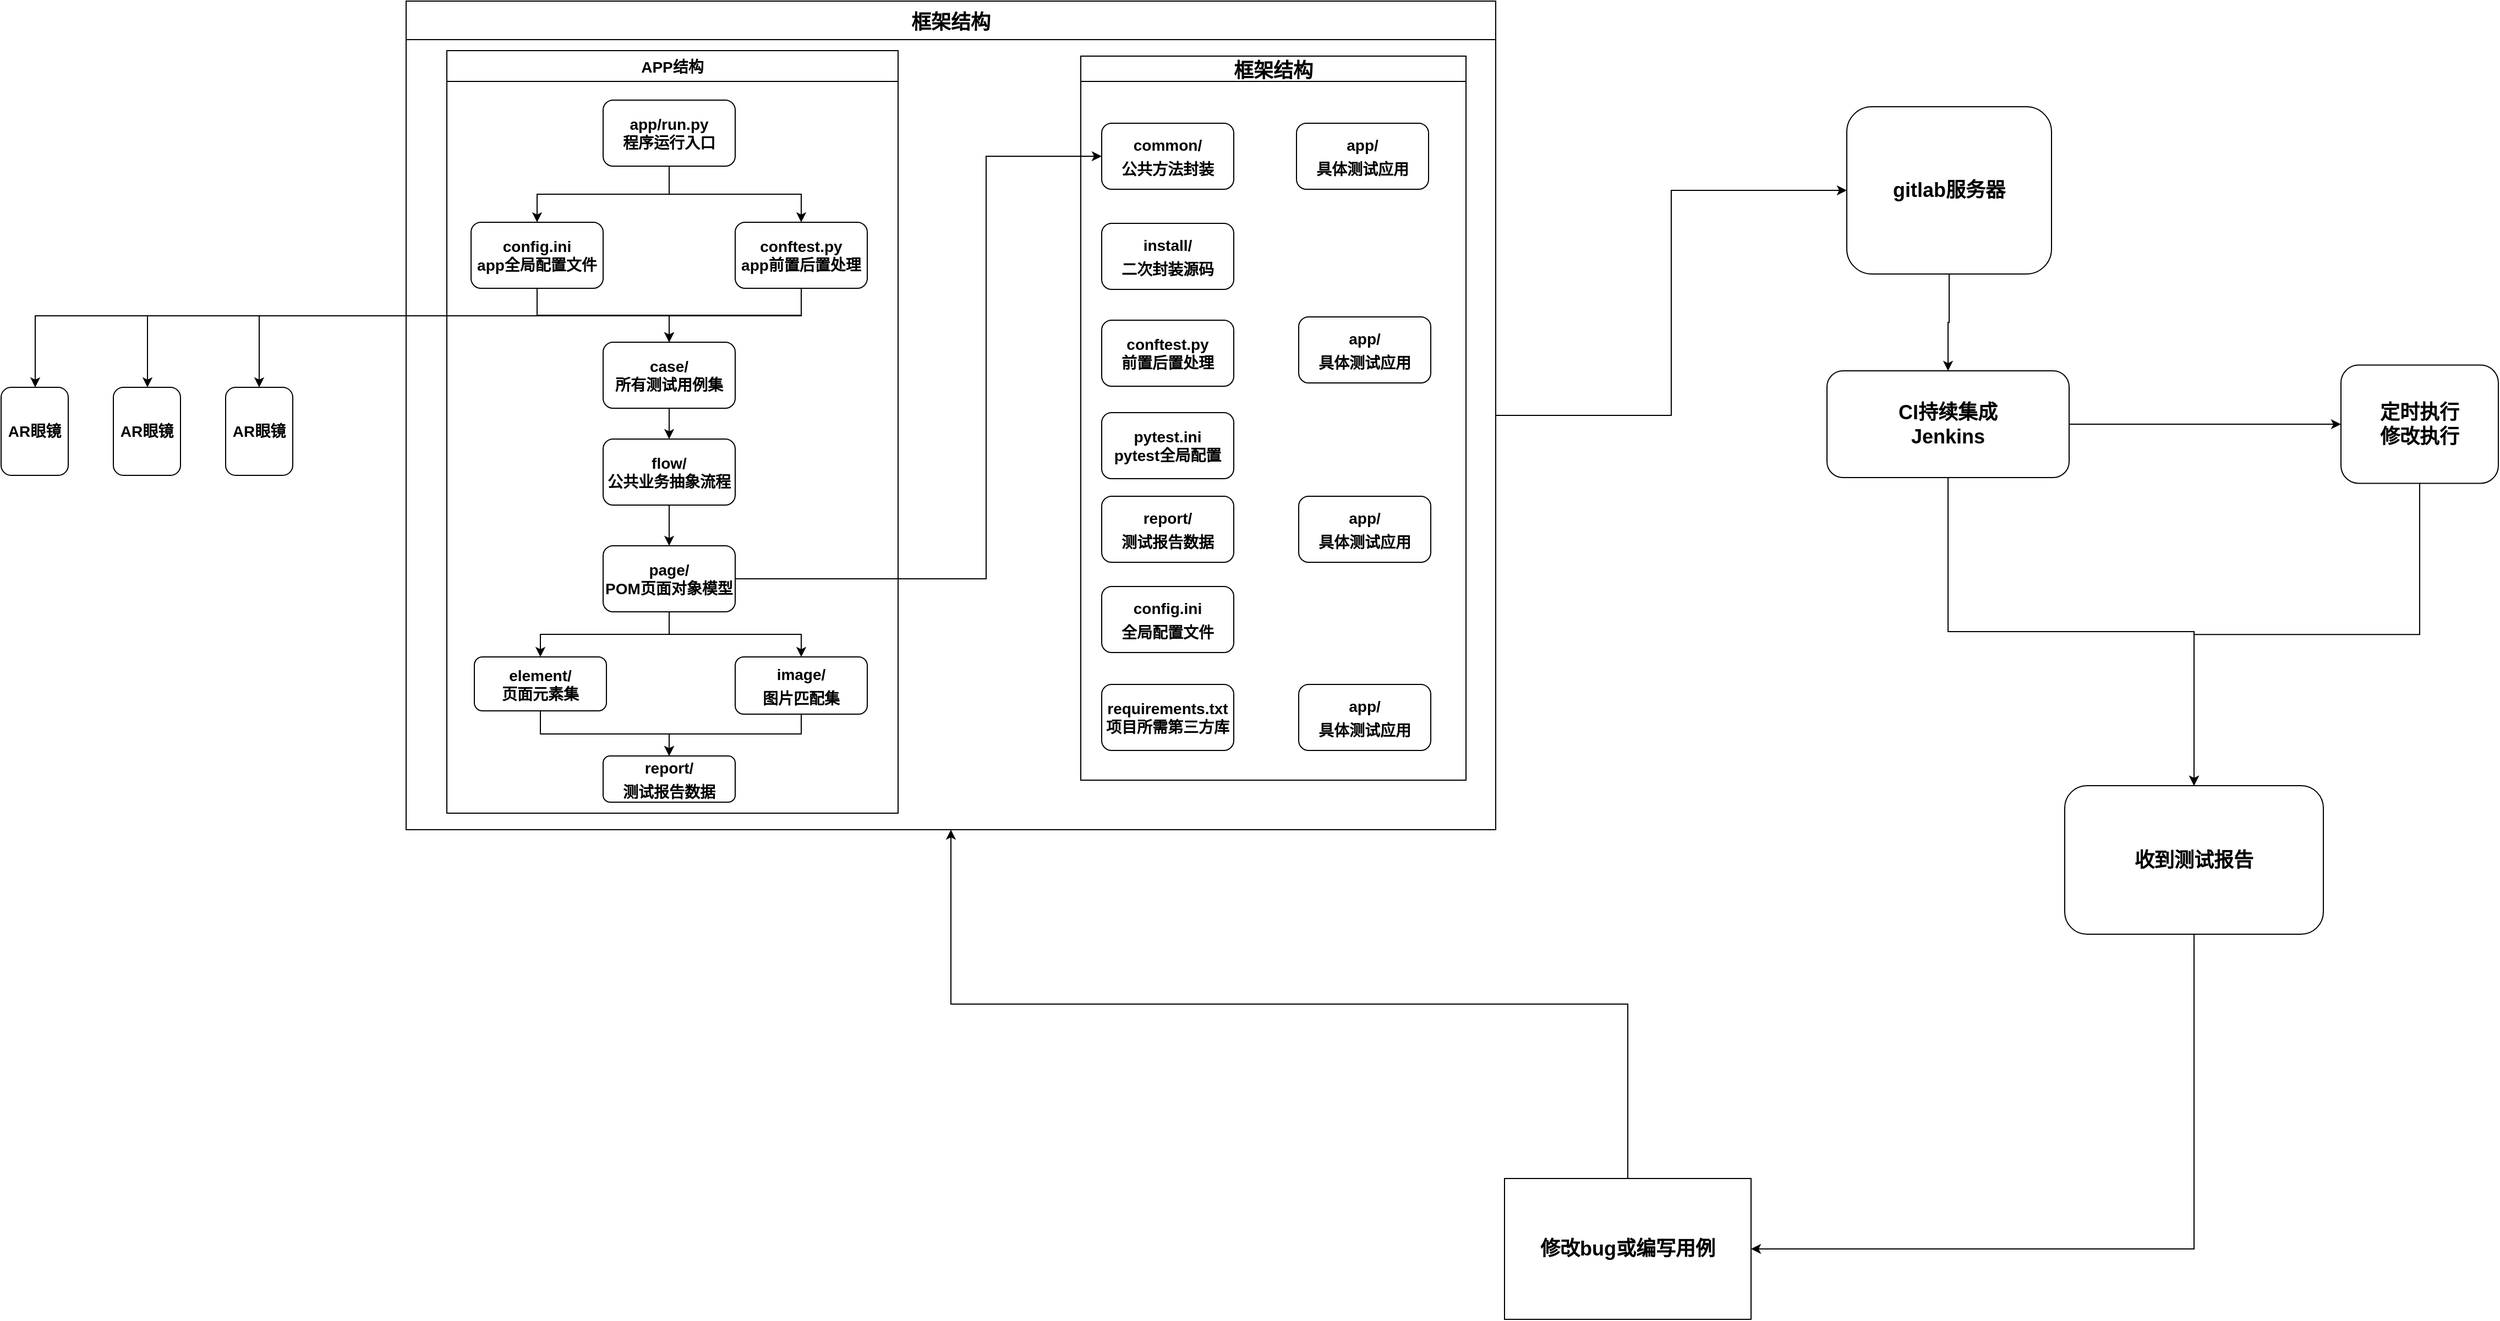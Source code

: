 <mxfile version="17.4.6" type="github">
  <diagram id="C5RBs43oDa-KdzZeNtuy" name="Page-1">
    <mxGraphModel dx="2557" dy="1225" grid="0" gridSize="10" guides="1" tooltips="1" connect="1" arrows="1" fold="1" page="1" pageScale="1" pageWidth="1169" pageHeight="1654" math="0" shadow="0">
      <root>
        <mxCell id="WIyWlLk6GJQsqaUBKTNV-0" />
        <mxCell id="WIyWlLk6GJQsqaUBKTNV-1" parent="WIyWlLk6GJQsqaUBKTNV-0" />
        <mxCell id="KldV-UdYdAW6FQme_F-Q-122" style="edgeStyle=orthogonalEdgeStyle;rounded=0;orthogonalLoop=1;jettySize=auto;html=1;exitX=1;exitY=0.5;exitDx=0;exitDy=0;entryX=0;entryY=0.5;entryDx=0;entryDy=0;fontSize=18;" parent="WIyWlLk6GJQsqaUBKTNV-1" source="KldV-UdYdAW6FQme_F-Q-83" target="KldV-UdYdAW6FQme_F-Q-121" edge="1">
          <mxGeometry relative="1" as="geometry" />
        </mxCell>
        <mxCell id="KldV-UdYdAW6FQme_F-Q-83" value="框架结构" style="swimlane;fontSize=18;startSize=35;" parent="WIyWlLk6GJQsqaUBKTNV-1" vertex="1">
          <mxGeometry x="419" y="35" width="990" height="753" as="geometry">
            <mxRectangle x="172" y="885" width="146" height="23" as="alternateBounds" />
          </mxGeometry>
        </mxCell>
        <mxCell id="KldV-UdYdAW6FQme_F-Q-85" value="框架结构" style="swimlane;fontSize=18;" parent="KldV-UdYdAW6FQme_F-Q-83" vertex="1">
          <mxGeometry x="613" y="50" width="350" height="658" as="geometry">
            <mxRectangle x="840" y="181" width="99" height="26" as="alternateBounds" />
          </mxGeometry>
        </mxCell>
        <mxCell id="KldV-UdYdAW6FQme_F-Q-86" value="&lt;font style=&quot;font-size: 14px&quot;&gt;&lt;b&gt;common/&lt;br&gt;公共方法封装&lt;/b&gt;&lt;/font&gt;" style="rounded=1;whiteSpace=wrap;html=1;fontSize=18;" parent="KldV-UdYdAW6FQme_F-Q-85" vertex="1">
          <mxGeometry x="19" y="61" width="120" height="60" as="geometry" />
        </mxCell>
        <mxCell id="KldV-UdYdAW6FQme_F-Q-87" value="&lt;b&gt;&lt;font style=&quot;font-size: 14px&quot;&gt;install/&lt;br&gt;二次封装源码&lt;/font&gt;&lt;/b&gt;" style="rounded=1;whiteSpace=wrap;html=1;fontSize=18;" parent="KldV-UdYdAW6FQme_F-Q-85" vertex="1">
          <mxGeometry x="19" y="152" width="120" height="60" as="geometry" />
        </mxCell>
        <mxCell id="KldV-UdYdAW6FQme_F-Q-88" value="&lt;b&gt;&lt;font style=&quot;font-size: 14px&quot;&gt;report/&lt;br&gt;测试报告数据&lt;/font&gt;&lt;/b&gt;" style="rounded=1;whiteSpace=wrap;html=1;fontSize=18;" parent="KldV-UdYdAW6FQme_F-Q-85" vertex="1">
          <mxGeometry x="19" y="400" width="120" height="60" as="geometry" />
        </mxCell>
        <mxCell id="KldV-UdYdAW6FQme_F-Q-89" value="&lt;font style=&quot;font-size: 14px&quot;&gt;&lt;b&gt;app/&lt;br&gt;具体测试应用&lt;/b&gt;&lt;/font&gt;" style="rounded=1;whiteSpace=wrap;html=1;fontSize=18;" parent="KldV-UdYdAW6FQme_F-Q-85" vertex="1">
          <mxGeometry x="198" y="237" width="120" height="60" as="geometry" />
        </mxCell>
        <mxCell id="KldV-UdYdAW6FQme_F-Q-90" value="&lt;font style=&quot;font-size: 14px&quot;&gt;&lt;b&gt;config.ini&lt;br&gt;全局配置文件&lt;/b&gt;&lt;/font&gt;" style="rounded=1;whiteSpace=wrap;html=1;fontSize=18;" parent="KldV-UdYdAW6FQme_F-Q-85" vertex="1">
          <mxGeometry x="19" y="482" width="120" height="60" as="geometry" />
        </mxCell>
        <mxCell id="KldV-UdYdAW6FQme_F-Q-91" value="&lt;b&gt;&lt;font style=&quot;font-size: 14px&quot;&gt;conftest.py&lt;br&gt;前置后置处理&lt;/font&gt;&lt;/b&gt;" style="whiteSpace=wrap;html=1;rounded=1;" parent="KldV-UdYdAW6FQme_F-Q-85" vertex="1">
          <mxGeometry x="19" y="240" width="120" height="60" as="geometry" />
        </mxCell>
        <mxCell id="KldV-UdYdAW6FQme_F-Q-92" value="&lt;b&gt;&lt;font style=&quot;font-size: 14px&quot;&gt;pytest.ini&lt;br&gt;pytest全局配置&lt;/font&gt;&lt;/b&gt;" style="whiteSpace=wrap;html=1;rounded=1;" parent="KldV-UdYdAW6FQme_F-Q-85" vertex="1">
          <mxGeometry x="19" y="324" width="120" height="60" as="geometry" />
        </mxCell>
        <mxCell id="KldV-UdYdAW6FQme_F-Q-93" value="&lt;b&gt;&lt;font style=&quot;font-size: 14px&quot;&gt;requirements.txt&lt;br&gt;项目所需第三方库&lt;/font&gt;&lt;/b&gt;" style="whiteSpace=wrap;html=1;rounded=1;" parent="KldV-UdYdAW6FQme_F-Q-85" vertex="1">
          <mxGeometry x="19" y="571" width="120" height="60" as="geometry" />
        </mxCell>
        <mxCell id="KldV-UdYdAW6FQme_F-Q-94" value="&lt;font style=&quot;font-size: 14px&quot;&gt;&lt;b&gt;app/&lt;br&gt;具体测试应用&lt;/b&gt;&lt;/font&gt;" style="rounded=1;whiteSpace=wrap;html=1;fontSize=18;" parent="KldV-UdYdAW6FQme_F-Q-85" vertex="1">
          <mxGeometry x="196" y="61" width="120" height="60" as="geometry" />
        </mxCell>
        <mxCell id="KldV-UdYdAW6FQme_F-Q-95" value="&lt;font style=&quot;font-size: 14px&quot;&gt;&lt;b&gt;app/&lt;br&gt;具体测试应用&lt;/b&gt;&lt;/font&gt;" style="rounded=1;whiteSpace=wrap;html=1;fontSize=18;" parent="KldV-UdYdAW6FQme_F-Q-85" vertex="1">
          <mxGeometry x="198" y="571" width="120" height="60" as="geometry" />
        </mxCell>
        <mxCell id="KldV-UdYdAW6FQme_F-Q-96" value="&lt;font style=&quot;font-size: 14px&quot;&gt;&lt;b&gt;app/&lt;br&gt;具体测试应用&lt;/b&gt;&lt;/font&gt;" style="rounded=1;whiteSpace=wrap;html=1;fontSize=18;" parent="KldV-UdYdAW6FQme_F-Q-85" vertex="1">
          <mxGeometry x="198" y="400" width="120" height="60" as="geometry" />
        </mxCell>
        <mxCell id="KldV-UdYdAW6FQme_F-Q-97" value="APP结构" style="swimlane;fontSize=14;startSize=28;" parent="KldV-UdYdAW6FQme_F-Q-83" vertex="1">
          <mxGeometry x="37" y="45" width="410" height="693" as="geometry">
            <mxRectangle x="356" y="832" width="146" height="23" as="alternateBounds" />
          </mxGeometry>
        </mxCell>
        <mxCell id="KldV-UdYdAW6FQme_F-Q-98" value="&lt;font style=&quot;font-size: 14px&quot;&gt;&lt;b&gt;app/run.py&lt;br&gt;程序运行入口&lt;/b&gt;&lt;/font&gt;" style="rounded=1;whiteSpace=wrap;html=1;" parent="KldV-UdYdAW6FQme_F-Q-97" vertex="1">
          <mxGeometry x="142" y="45" width="120" height="60" as="geometry" />
        </mxCell>
        <mxCell id="KldV-UdYdAW6FQme_F-Q-99" value="" style="edgeStyle=orthogonalEdgeStyle;rounded=0;orthogonalLoop=1;jettySize=auto;html=1;fontSize=14;" parent="KldV-UdYdAW6FQme_F-Q-97" source="KldV-UdYdAW6FQme_F-Q-100" target="KldV-UdYdAW6FQme_F-Q-111" edge="1">
          <mxGeometry relative="1" as="geometry" />
        </mxCell>
        <mxCell id="KldV-UdYdAW6FQme_F-Q-100" value="&lt;font style=&quot;font-size: 14px&quot;&gt;&lt;b&gt;case/&lt;br&gt;所有测试用例集&lt;/b&gt;&lt;/font&gt;" style="whiteSpace=wrap;html=1;rounded=1;" parent="KldV-UdYdAW6FQme_F-Q-97" vertex="1">
          <mxGeometry x="142" y="265" width="120" height="60" as="geometry" />
        </mxCell>
        <mxCell id="KldV-UdYdAW6FQme_F-Q-101" style="edgeStyle=orthogonalEdgeStyle;rounded=0;orthogonalLoop=1;jettySize=auto;html=1;exitX=0.5;exitY=1;exitDx=0;exitDy=0;entryX=0.5;entryY=0;entryDx=0;entryDy=0;fontSize=14;" parent="KldV-UdYdAW6FQme_F-Q-97" source="KldV-UdYdAW6FQme_F-Q-103" target="KldV-UdYdAW6FQme_F-Q-112" edge="1">
          <mxGeometry relative="1" as="geometry" />
        </mxCell>
        <mxCell id="KldV-UdYdAW6FQme_F-Q-102" style="edgeStyle=orthogonalEdgeStyle;rounded=0;orthogonalLoop=1;jettySize=auto;html=1;exitX=0.5;exitY=1;exitDx=0;exitDy=0;fontSize=14;" parent="KldV-UdYdAW6FQme_F-Q-97" source="KldV-UdYdAW6FQme_F-Q-103" target="KldV-UdYdAW6FQme_F-Q-113" edge="1">
          <mxGeometry relative="1" as="geometry" />
        </mxCell>
        <mxCell id="KldV-UdYdAW6FQme_F-Q-103" value="&lt;font style=&quot;font-size: 14px&quot;&gt;&lt;b&gt;page/&lt;br&gt;POM页面对象模型&lt;/b&gt;&lt;/font&gt;" style="whiteSpace=wrap;html=1;rounded=1;" parent="KldV-UdYdAW6FQme_F-Q-97" vertex="1">
          <mxGeometry x="142" y="450" width="120" height="60" as="geometry" />
        </mxCell>
        <mxCell id="KldV-UdYdAW6FQme_F-Q-104" style="edgeStyle=orthogonalEdgeStyle;rounded=0;orthogonalLoop=1;jettySize=auto;html=1;exitX=0.5;exitY=1;exitDx=0;exitDy=0;fontSize=18;" parent="KldV-UdYdAW6FQme_F-Q-97" source="KldV-UdYdAW6FQme_F-Q-105" target="KldV-UdYdAW6FQme_F-Q-100" edge="1">
          <mxGeometry relative="1" as="geometry" />
        </mxCell>
        <mxCell id="KldV-UdYdAW6FQme_F-Q-105" value="&lt;font style=&quot;font-size: 14px&quot;&gt;&lt;b&gt;config.ini&lt;br&gt;app全局配置文件&lt;/b&gt;&lt;/font&gt;" style="whiteSpace=wrap;html=1;rounded=1;" parent="KldV-UdYdAW6FQme_F-Q-97" vertex="1">
          <mxGeometry x="22" y="156" width="120" height="60" as="geometry" />
        </mxCell>
        <mxCell id="KldV-UdYdAW6FQme_F-Q-106" value="" style="edgeStyle=orthogonalEdgeStyle;rounded=0;orthogonalLoop=1;jettySize=auto;html=1;fontSize=18;" parent="KldV-UdYdAW6FQme_F-Q-97" source="KldV-UdYdAW6FQme_F-Q-98" target="KldV-UdYdAW6FQme_F-Q-105" edge="1">
          <mxGeometry relative="1" as="geometry" />
        </mxCell>
        <mxCell id="KldV-UdYdAW6FQme_F-Q-107" style="edgeStyle=orthogonalEdgeStyle;rounded=0;orthogonalLoop=1;jettySize=auto;html=1;exitX=0.5;exitY=1;exitDx=0;exitDy=0;fontSize=18;" parent="KldV-UdYdAW6FQme_F-Q-97" source="KldV-UdYdAW6FQme_F-Q-108" target="KldV-UdYdAW6FQme_F-Q-100" edge="1">
          <mxGeometry relative="1" as="geometry" />
        </mxCell>
        <mxCell id="KldV-UdYdAW6FQme_F-Q-108" value="&lt;font style=&quot;font-size: 14px&quot;&gt;&lt;b&gt;conftest.py&lt;br&gt;app前置后置处理&lt;/b&gt;&lt;/font&gt;" style="whiteSpace=wrap;html=1;rounded=1;" parent="KldV-UdYdAW6FQme_F-Q-97" vertex="1">
          <mxGeometry x="262" y="156" width="120" height="60" as="geometry" />
        </mxCell>
        <mxCell id="KldV-UdYdAW6FQme_F-Q-109" style="edgeStyle=orthogonalEdgeStyle;rounded=0;orthogonalLoop=1;jettySize=auto;html=1;exitX=0.5;exitY=1;exitDx=0;exitDy=0;fontSize=18;" parent="KldV-UdYdAW6FQme_F-Q-97" source="KldV-UdYdAW6FQme_F-Q-98" target="KldV-UdYdAW6FQme_F-Q-108" edge="1">
          <mxGeometry relative="1" as="geometry" />
        </mxCell>
        <mxCell id="KldV-UdYdAW6FQme_F-Q-110" value="" style="edgeStyle=orthogonalEdgeStyle;rounded=0;orthogonalLoop=1;jettySize=auto;html=1;fontSize=14;" parent="KldV-UdYdAW6FQme_F-Q-97" source="KldV-UdYdAW6FQme_F-Q-111" target="KldV-UdYdAW6FQme_F-Q-103" edge="1">
          <mxGeometry relative="1" as="geometry" />
        </mxCell>
        <mxCell id="KldV-UdYdAW6FQme_F-Q-111" value="&lt;font style=&quot;font-size: 14px&quot;&gt;&lt;b&gt;flow/&lt;br&gt;公共业务抽象流程&lt;/b&gt;&lt;/font&gt;" style="whiteSpace=wrap;html=1;rounded=1;" parent="KldV-UdYdAW6FQme_F-Q-97" vertex="1">
          <mxGeometry x="142" y="353" width="120" height="60" as="geometry" />
        </mxCell>
        <mxCell id="VRRvfAbfFZYEZ9n-gOxl-17" style="edgeStyle=orthogonalEdgeStyle;rounded=0;orthogonalLoop=1;jettySize=auto;html=1;exitX=0.5;exitY=1;exitDx=0;exitDy=0;fontSize=14;" edge="1" parent="KldV-UdYdAW6FQme_F-Q-97" source="KldV-UdYdAW6FQme_F-Q-112" target="VRRvfAbfFZYEZ9n-gOxl-13">
          <mxGeometry relative="1" as="geometry">
            <Array as="points">
              <mxPoint x="85" y="621" />
              <mxPoint x="202" y="621" />
            </Array>
          </mxGeometry>
        </mxCell>
        <mxCell id="KldV-UdYdAW6FQme_F-Q-112" value="&lt;font style=&quot;font-size: 14px&quot;&gt;&lt;b&gt;element/&lt;br&gt;页面元素集&lt;/b&gt;&lt;/font&gt;" style="whiteSpace=wrap;html=1;rounded=1;" parent="KldV-UdYdAW6FQme_F-Q-97" vertex="1">
          <mxGeometry x="25" y="551" width="120" height="49" as="geometry" />
        </mxCell>
        <mxCell id="VRRvfAbfFZYEZ9n-gOxl-15" style="edgeStyle=orthogonalEdgeStyle;rounded=0;orthogonalLoop=1;jettySize=auto;html=1;exitX=0.5;exitY=1;exitDx=0;exitDy=0;fontSize=14;" edge="1" parent="KldV-UdYdAW6FQme_F-Q-97" source="KldV-UdYdAW6FQme_F-Q-113" target="VRRvfAbfFZYEZ9n-gOxl-13">
          <mxGeometry relative="1" as="geometry">
            <Array as="points">
              <mxPoint x="322" y="621" />
              <mxPoint x="202" y="621" />
            </Array>
          </mxGeometry>
        </mxCell>
        <mxCell id="KldV-UdYdAW6FQme_F-Q-113" value="&lt;font style=&quot;font-size: 14px&quot;&gt;&lt;b&gt;image/&lt;br&gt;图片匹配集&lt;/b&gt;&lt;/font&gt;" style="rounded=1;whiteSpace=wrap;html=1;fontSize=18;" parent="KldV-UdYdAW6FQme_F-Q-97" vertex="1">
          <mxGeometry x="262" y="551" width="120" height="52" as="geometry" />
        </mxCell>
        <mxCell id="VRRvfAbfFZYEZ9n-gOxl-13" value="&lt;b&gt;&lt;font style=&quot;font-size: 14px&quot;&gt;report/&lt;br&gt;测试报告数据&lt;/font&gt;&lt;/b&gt;" style="rounded=1;whiteSpace=wrap;html=1;fontSize=18;" vertex="1" parent="KldV-UdYdAW6FQme_F-Q-97">
          <mxGeometry x="142" y="641" width="120" height="42" as="geometry" />
        </mxCell>
        <mxCell id="KldV-UdYdAW6FQme_F-Q-114" value="" style="endArrow=classic;html=1;rounded=0;fontSize=14;exitX=1;exitY=0.5;exitDx=0;exitDy=0;entryX=0;entryY=0.5;entryDx=0;entryDy=0;" parent="KldV-UdYdAW6FQme_F-Q-83" source="KldV-UdYdAW6FQme_F-Q-103" target="KldV-UdYdAW6FQme_F-Q-86" edge="1">
          <mxGeometry width="50" height="50" relative="1" as="geometry">
            <mxPoint x="574" y="917" as="sourcePoint" />
            <mxPoint x="561" y="59" as="targetPoint" />
            <Array as="points">
              <mxPoint x="527" y="525" />
              <mxPoint x="527" y="141" />
            </Array>
          </mxGeometry>
        </mxCell>
        <mxCell id="KldV-UdYdAW6FQme_F-Q-118" style="edgeStyle=orthogonalEdgeStyle;rounded=0;orthogonalLoop=1;jettySize=auto;html=1;exitX=0.5;exitY=0;exitDx=0;exitDy=0;entryX=0.5;entryY=1;entryDx=0;entryDy=0;fontSize=18;" parent="WIyWlLk6GJQsqaUBKTNV-1" source="KldV-UdYdAW6FQme_F-Q-117" target="KldV-UdYdAW6FQme_F-Q-83" edge="1">
          <mxGeometry relative="1" as="geometry" />
        </mxCell>
        <mxCell id="KldV-UdYdAW6FQme_F-Q-117" value="&lt;font style=&quot;font-size: 18px&quot;&gt;&lt;b&gt;修改bug或编写用例&lt;/b&gt;&lt;/font&gt;" style="rounded=0;whiteSpace=wrap;html=1;fontSize=18;" parent="WIyWlLk6GJQsqaUBKTNV-1" vertex="1">
          <mxGeometry x="1417" y="1105" width="224" height="128" as="geometry" />
        </mxCell>
        <mxCell id="VRRvfAbfFZYEZ9n-gOxl-0" style="edgeStyle=orthogonalEdgeStyle;rounded=0;orthogonalLoop=1;jettySize=auto;html=1;exitX=0.5;exitY=1;exitDx=0;exitDy=0;entryX=1;entryY=0.5;entryDx=0;entryDy=0;" edge="1" parent="WIyWlLk6GJQsqaUBKTNV-1" source="KldV-UdYdAW6FQme_F-Q-119" target="KldV-UdYdAW6FQme_F-Q-117">
          <mxGeometry relative="1" as="geometry" />
        </mxCell>
        <mxCell id="KldV-UdYdAW6FQme_F-Q-119" value="&lt;b&gt;收到测试&lt;font style=&quot;font-size: 18px&quot;&gt;报告&lt;/font&gt;&lt;/b&gt;" style="rounded=1;whiteSpace=wrap;html=1;fontSize=18;" parent="WIyWlLk6GJQsqaUBKTNV-1" vertex="1">
          <mxGeometry x="1926" y="748" width="235" height="135" as="geometry" />
        </mxCell>
        <mxCell id="KldV-UdYdAW6FQme_F-Q-124" value="" style="edgeStyle=orthogonalEdgeStyle;rounded=0;orthogonalLoop=1;jettySize=auto;html=1;fontSize=18;" parent="WIyWlLk6GJQsqaUBKTNV-1" source="KldV-UdYdAW6FQme_F-Q-121" target="KldV-UdYdAW6FQme_F-Q-123" edge="1">
          <mxGeometry relative="1" as="geometry" />
        </mxCell>
        <mxCell id="KldV-UdYdAW6FQme_F-Q-121" value="&lt;font style=&quot;font-size: 18px&quot;&gt;&lt;b&gt;gitlab服务器&lt;/b&gt;&lt;/font&gt;" style="rounded=1;whiteSpace=wrap;html=1;fontSize=18;" parent="WIyWlLk6GJQsqaUBKTNV-1" vertex="1">
          <mxGeometry x="1728" y="131" width="186" height="152" as="geometry" />
        </mxCell>
        <mxCell id="KldV-UdYdAW6FQme_F-Q-126" value="" style="edgeStyle=orthogonalEdgeStyle;rounded=0;orthogonalLoop=1;jettySize=auto;html=1;fontSize=18;" parent="WIyWlLk6GJQsqaUBKTNV-1" source="KldV-UdYdAW6FQme_F-Q-123" target="KldV-UdYdAW6FQme_F-Q-125" edge="1">
          <mxGeometry relative="1" as="geometry" />
        </mxCell>
        <mxCell id="KldV-UdYdAW6FQme_F-Q-127" style="edgeStyle=orthogonalEdgeStyle;rounded=0;orthogonalLoop=1;jettySize=auto;html=1;exitX=0.5;exitY=1;exitDx=0;exitDy=0;fontSize=18;" parent="WIyWlLk6GJQsqaUBKTNV-1" source="KldV-UdYdAW6FQme_F-Q-123" target="KldV-UdYdAW6FQme_F-Q-119" edge="1">
          <mxGeometry relative="1" as="geometry" />
        </mxCell>
        <mxCell id="KldV-UdYdAW6FQme_F-Q-123" value="&lt;font style=&quot;font-size: 18px&quot;&gt;&lt;b&gt;CI持续集成&lt;br&gt;Jenkins&lt;/b&gt;&lt;/font&gt;" style="whiteSpace=wrap;html=1;fontSize=18;rounded=1;" parent="WIyWlLk6GJQsqaUBKTNV-1" vertex="1">
          <mxGeometry x="1710" y="371" width="220" height="97" as="geometry" />
        </mxCell>
        <mxCell id="KldV-UdYdAW6FQme_F-Q-130" style="edgeStyle=orthogonalEdgeStyle;rounded=0;orthogonalLoop=1;jettySize=auto;html=1;exitX=0.5;exitY=1;exitDx=0;exitDy=0;entryX=0.5;entryY=0;entryDx=0;entryDy=0;fontSize=18;" parent="WIyWlLk6GJQsqaUBKTNV-1" source="KldV-UdYdAW6FQme_F-Q-125" target="KldV-UdYdAW6FQme_F-Q-119" edge="1">
          <mxGeometry relative="1" as="geometry" />
        </mxCell>
        <mxCell id="KldV-UdYdAW6FQme_F-Q-125" value="&lt;b&gt;定时执行&lt;br&gt;修改执行&lt;/b&gt;" style="whiteSpace=wrap;html=1;fontSize=18;rounded=1;" parent="WIyWlLk6GJQsqaUBKTNV-1" vertex="1">
          <mxGeometry x="2177" y="365.75" width="143" height="107.5" as="geometry" />
        </mxCell>
        <mxCell id="VRRvfAbfFZYEZ9n-gOxl-1" style="edgeStyle=orthogonalEdgeStyle;rounded=0;orthogonalLoop=1;jettySize=auto;html=1;exitX=0.5;exitY=1;exitDx=0;exitDy=0;" edge="1" parent="WIyWlLk6GJQsqaUBKTNV-1" source="KldV-UdYdAW6FQme_F-Q-108" target="VRRvfAbfFZYEZ9n-gOxl-2">
          <mxGeometry relative="1" as="geometry">
            <mxPoint x="190" y="346" as="targetPoint" />
            <Array as="points">
              <mxPoint x="778" y="321" />
              <mxPoint x="82" y="321" />
            </Array>
          </mxGeometry>
        </mxCell>
        <mxCell id="VRRvfAbfFZYEZ9n-gOxl-2" value="&lt;font style=&quot;font-size: 14px&quot;&gt;&lt;b&gt;AR眼镜&lt;/b&gt;&lt;/font&gt;" style="rounded=1;whiteSpace=wrap;html=1;" vertex="1" parent="WIyWlLk6GJQsqaUBKTNV-1">
          <mxGeometry x="51" y="386" width="61" height="80" as="geometry" />
        </mxCell>
        <mxCell id="VRRvfAbfFZYEZ9n-gOxl-8" value="&lt;b style=&quot;font-size: 14px&quot;&gt;AR眼镜&lt;/b&gt;" style="rounded=1;whiteSpace=wrap;html=1;" vertex="1" parent="WIyWlLk6GJQsqaUBKTNV-1">
          <mxGeometry x="255" y="386" width="61" height="80" as="geometry" />
        </mxCell>
        <mxCell id="VRRvfAbfFZYEZ9n-gOxl-9" value="&lt;b style=&quot;font-size: 14px&quot;&gt;AR眼镜&lt;/b&gt;" style="rounded=1;whiteSpace=wrap;html=1;" vertex="1" parent="WIyWlLk6GJQsqaUBKTNV-1">
          <mxGeometry x="153" y="386" width="61" height="80" as="geometry" />
        </mxCell>
        <mxCell id="VRRvfAbfFZYEZ9n-gOxl-10" style="edgeStyle=orthogonalEdgeStyle;rounded=0;orthogonalLoop=1;jettySize=auto;html=1;exitX=0.5;exitY=1;exitDx=0;exitDy=0;entryX=0.5;entryY=0;entryDx=0;entryDy=0;" edge="1" parent="WIyWlLk6GJQsqaUBKTNV-1" source="KldV-UdYdAW6FQme_F-Q-108" target="VRRvfAbfFZYEZ9n-gOxl-8">
          <mxGeometry relative="1" as="geometry">
            <Array as="points">
              <mxPoint x="778" y="321" />
              <mxPoint x="286" y="321" />
            </Array>
          </mxGeometry>
        </mxCell>
        <mxCell id="VRRvfAbfFZYEZ9n-gOxl-11" style="edgeStyle=orthogonalEdgeStyle;rounded=0;orthogonalLoop=1;jettySize=auto;html=1;exitX=0.5;exitY=1;exitDx=0;exitDy=0;entryX=0.5;entryY=0;entryDx=0;entryDy=0;" edge="1" parent="WIyWlLk6GJQsqaUBKTNV-1" source="KldV-UdYdAW6FQme_F-Q-108" target="VRRvfAbfFZYEZ9n-gOxl-9">
          <mxGeometry relative="1" as="geometry">
            <Array as="points">
              <mxPoint x="778" y="321" />
              <mxPoint x="184" y="321" />
              <mxPoint x="184" y="386" />
            </Array>
          </mxGeometry>
        </mxCell>
      </root>
    </mxGraphModel>
  </diagram>
</mxfile>
